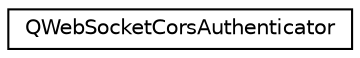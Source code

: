 digraph "Graphical Class Hierarchy"
{
  edge [fontname="Helvetica",fontsize="10",labelfontname="Helvetica",labelfontsize="10"];
  node [fontname="Helvetica",fontsize="10",shape=record];
  rankdir="LR";
  Node0 [label="QWebSocketCorsAuthenticator",height=0.2,width=0.4,color="black", fillcolor="white", style="filled",URL="$class_q_web_socket_cors_authenticator.html",tooltip="The QWebSocketCorsAuthenticator class provides an authenticator object for Cross Origin Requests (COR..."];
}
